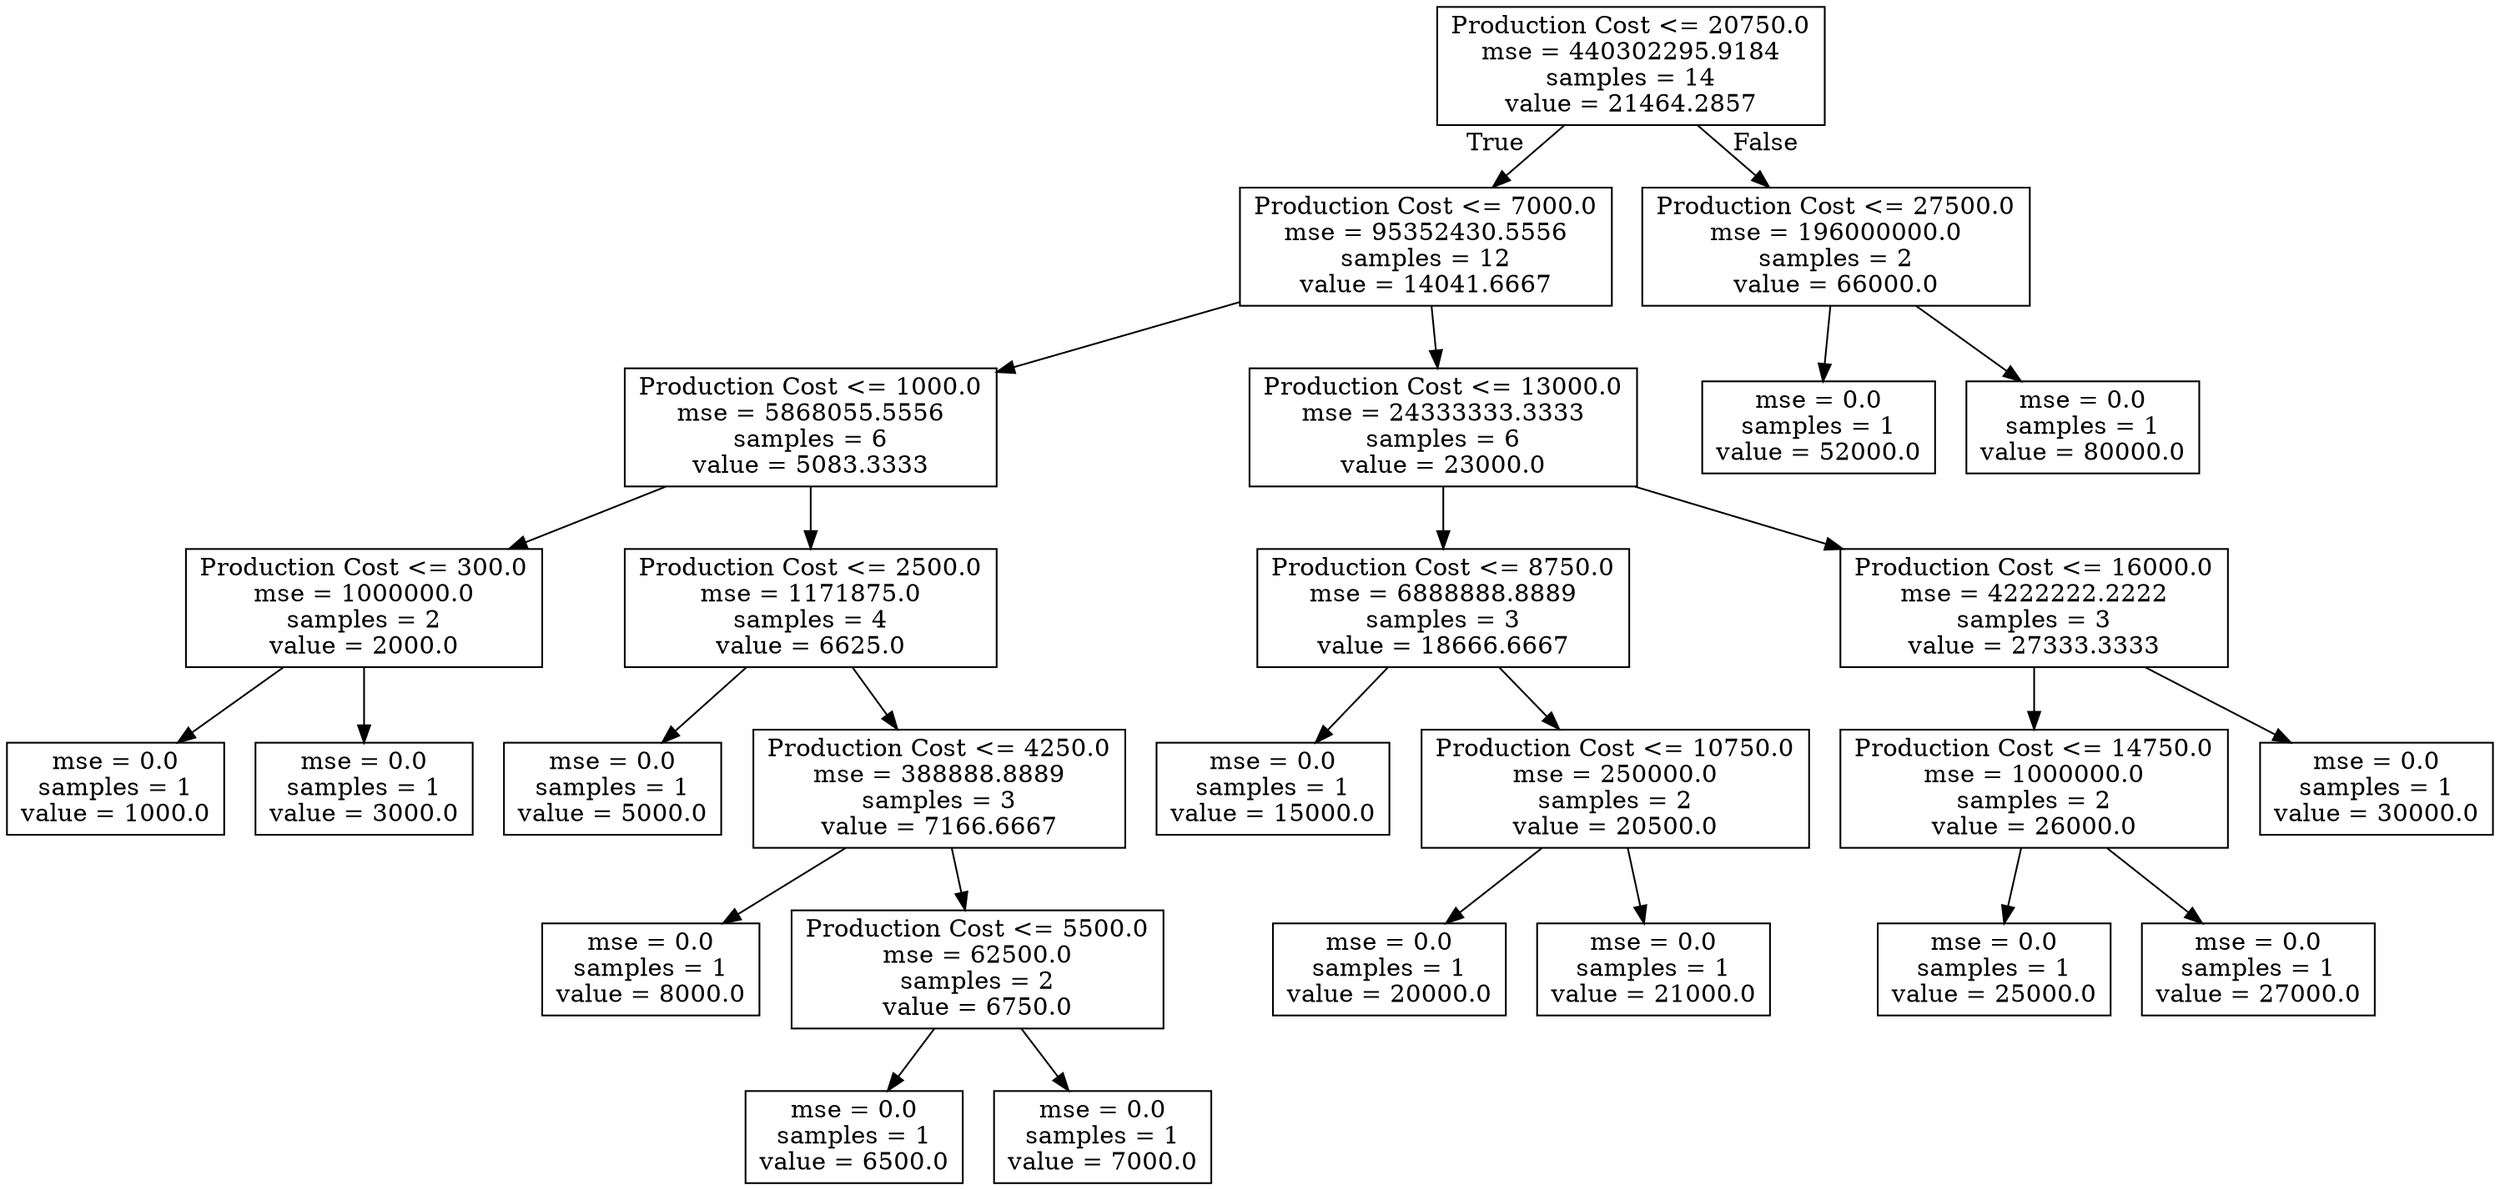 digraph Tree {
node [shape=box] ;
0 [label="Production Cost <= 20750.0\nmse = 440302295.9184\nsamples = 14\nvalue = 21464.2857"] ;
1 [label="Production Cost <= 7000.0\nmse = 95352430.5556\nsamples = 12\nvalue = 14041.6667"] ;
0 -> 1 [labeldistance=2.5, labelangle=45, headlabel="True"] ;
2 [label="Production Cost <= 1000.0\nmse = 5868055.5556\nsamples = 6\nvalue = 5083.3333"] ;
1 -> 2 ;
3 [label="Production Cost <= 300.0\nmse = 1000000.0\nsamples = 2\nvalue = 2000.0"] ;
2 -> 3 ;
4 [label="mse = 0.0\nsamples = 1\nvalue = 1000.0"] ;
3 -> 4 ;
5 [label="mse = 0.0\nsamples = 1\nvalue = 3000.0"] ;
3 -> 5 ;
6 [label="Production Cost <= 2500.0\nmse = 1171875.0\nsamples = 4\nvalue = 6625.0"] ;
2 -> 6 ;
7 [label="mse = 0.0\nsamples = 1\nvalue = 5000.0"] ;
6 -> 7 ;
8 [label="Production Cost <= 4250.0\nmse = 388888.8889\nsamples = 3\nvalue = 7166.6667"] ;
6 -> 8 ;
9 [label="mse = 0.0\nsamples = 1\nvalue = 8000.0"] ;
8 -> 9 ;
10 [label="Production Cost <= 5500.0\nmse = 62500.0\nsamples = 2\nvalue = 6750.0"] ;
8 -> 10 ;
11 [label="mse = 0.0\nsamples = 1\nvalue = 6500.0"] ;
10 -> 11 ;
12 [label="mse = 0.0\nsamples = 1\nvalue = 7000.0"] ;
10 -> 12 ;
13 [label="Production Cost <= 13000.0\nmse = 24333333.3333\nsamples = 6\nvalue = 23000.0"] ;
1 -> 13 ;
14 [label="Production Cost <= 8750.0\nmse = 6888888.8889\nsamples = 3\nvalue = 18666.6667"] ;
13 -> 14 ;
15 [label="mse = 0.0\nsamples = 1\nvalue = 15000.0"] ;
14 -> 15 ;
16 [label="Production Cost <= 10750.0\nmse = 250000.0\nsamples = 2\nvalue = 20500.0"] ;
14 -> 16 ;
17 [label="mse = 0.0\nsamples = 1\nvalue = 20000.0"] ;
16 -> 17 ;
18 [label="mse = 0.0\nsamples = 1\nvalue = 21000.0"] ;
16 -> 18 ;
19 [label="Production Cost <= 16000.0\nmse = 4222222.2222\nsamples = 3\nvalue = 27333.3333"] ;
13 -> 19 ;
20 [label="Production Cost <= 14750.0\nmse = 1000000.0\nsamples = 2\nvalue = 26000.0"] ;
19 -> 20 ;
21 [label="mse = 0.0\nsamples = 1\nvalue = 25000.0"] ;
20 -> 21 ;
22 [label="mse = 0.0\nsamples = 1\nvalue = 27000.0"] ;
20 -> 22 ;
23 [label="mse = 0.0\nsamples = 1\nvalue = 30000.0"] ;
19 -> 23 ;
24 [label="Production Cost <= 27500.0\nmse = 196000000.0\nsamples = 2\nvalue = 66000.0"] ;
0 -> 24 [labeldistance=2.5, labelangle=-45, headlabel="False"] ;
25 [label="mse = 0.0\nsamples = 1\nvalue = 52000.0"] ;
24 -> 25 ;
26 [label="mse = 0.0\nsamples = 1\nvalue = 80000.0"] ;
24 -> 26 ;
}